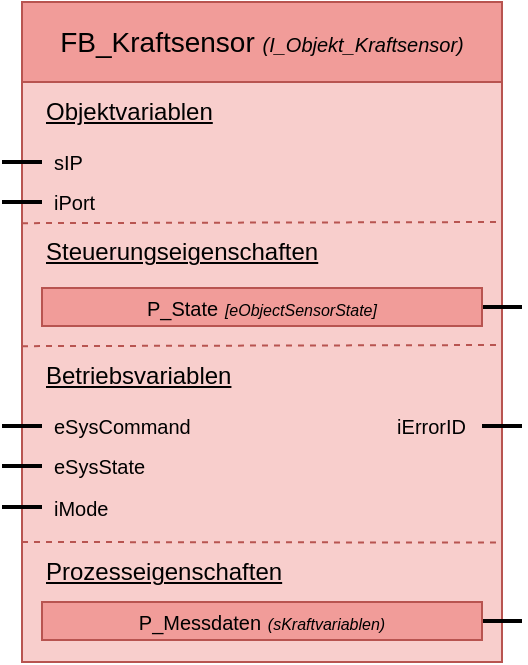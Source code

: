<mxfile version="25.0.3">
  <diagram name="Seite-1" id="sdpVUGcd8ZdfAYJY-DBQ">
    <mxGraphModel dx="791" dy="694" grid="1" gridSize="10" guides="1" tooltips="1" connect="1" arrows="1" fold="1" page="1" pageScale="1" pageWidth="827" pageHeight="1169" math="0" shadow="0">
      <root>
        <mxCell id="0" />
        <mxCell id="1" parent="0" />
        <mxCell id="eThXzIZxuzrMQbyXuAEO-1" value="FB_Kraftsensor&amp;nbsp;&lt;i&gt;&lt;font style=&quot;font-size: 10px;&quot;&gt;(I_Objekt_Kraftsensor)&lt;/font&gt;&lt;/i&gt;" style="rounded=0;whiteSpace=wrap;html=1;fillColor=#F19C99;strokeColor=#b85450;fontSize=14;" parent="1" vertex="1">
          <mxGeometry x="280" y="10" width="240" height="40" as="geometry" />
        </mxCell>
        <mxCell id="eThXzIZxuzrMQbyXuAEO-2" value="" style="rounded=0;whiteSpace=wrap;html=1;fillColor=#f8cecc;strokeColor=#b85450;" parent="1" vertex="1">
          <mxGeometry x="280" y="50" width="240" height="290" as="geometry" />
        </mxCell>
        <mxCell id="eThXzIZxuzrMQbyXuAEO-3" value="Steuerungseigenschaften" style="text;html=1;align=left;verticalAlign=middle;whiteSpace=wrap;rounded=0;fontStyle=4" parent="1" vertex="1">
          <mxGeometry x="290" y="120" width="220" height="30" as="geometry" />
        </mxCell>
        <mxCell id="eThXzIZxuzrMQbyXuAEO-19" value="" style="rounded=0;whiteSpace=wrap;html=1;fillColor=none;strokeColor=none;" parent="1" vertex="1">
          <mxGeometry x="290" y="160" width="220" height="20" as="geometry" />
        </mxCell>
        <mxCell id="eThXzIZxuzrMQbyXuAEO-27" value="Betriebsvariablen" style="text;html=1;align=left;verticalAlign=middle;whiteSpace=wrap;rounded=0;fontStyle=4" parent="1" vertex="1">
          <mxGeometry x="290" y="182" width="120" height="30" as="geometry" />
        </mxCell>
        <mxCell id="eThXzIZxuzrMQbyXuAEO-33" value="" style="rounded=0;whiteSpace=wrap;html=1;fillColor=none;strokeColor=none;" parent="1" vertex="1">
          <mxGeometry x="290" y="212" width="220" height="20" as="geometry" />
        </mxCell>
        <mxCell id="eThXzIZxuzrMQbyXuAEO-34" value="" style="endArrow=none;html=1;rounded=0;strokeWidth=2;" parent="1" source="eThXzIZxuzrMQbyXuAEO-33" edge="1">
          <mxGeometry width="50" height="50" relative="1" as="geometry">
            <mxPoint x="330" y="282" as="sourcePoint" />
            <mxPoint x="270" y="222" as="targetPoint" />
          </mxGeometry>
        </mxCell>
        <mxCell id="eThXzIZxuzrMQbyXuAEO-35" value="eSysCommand" style="text;html=1;align=left;verticalAlign=middle;whiteSpace=wrap;rounded=0;fontStyle=0;fontSize=10;" parent="1" vertex="1">
          <mxGeometry x="294" y="217" width="76" height="10" as="geometry" />
        </mxCell>
        <mxCell id="eThXzIZxuzrMQbyXuAEO-39" value="" style="endArrow=none;html=1;rounded=0;strokeWidth=2;" parent="1" edge="1">
          <mxGeometry width="50" height="50" relative="1" as="geometry">
            <mxPoint x="290" y="242" as="sourcePoint" />
            <mxPoint x="270" y="242" as="targetPoint" />
          </mxGeometry>
        </mxCell>
        <mxCell id="eThXzIZxuzrMQbyXuAEO-40" value="eSysState" style="text;html=1;align=left;verticalAlign=middle;whiteSpace=wrap;rounded=0;fontStyle=0;fontSize=10;" parent="1" vertex="1">
          <mxGeometry x="294" y="237" width="76" height="10" as="geometry" />
        </mxCell>
        <mxCell id="eThXzIZxuzrMQbyXuAEO-58" value="" style="endArrow=none;html=1;rounded=0;fillColor=#f8cecc;strokeColor=#b85450;entryX=1;entryY=0.464;entryDx=0;entryDy=0;entryPerimeter=0;exitX=0;exitY=0.466;exitDx=0;exitDy=0;exitPerimeter=0;strokeWidth=1;dashed=1;" parent="1" edge="1">
          <mxGeometry width="50" height="50" relative="1" as="geometry">
            <mxPoint x="280" y="182.08" as="sourcePoint" />
            <mxPoint x="520" y="181.5" as="targetPoint" />
          </mxGeometry>
        </mxCell>
        <mxCell id="RpQ9mGnAC0z5zZGKGi01-6" style="edgeStyle=orthogonalEdgeStyle;rounded=0;orthogonalLoop=1;jettySize=auto;html=1;endArrow=none;endFill=0;strokeWidth=2;" parent="1" edge="1">
          <mxGeometry relative="1" as="geometry">
            <mxPoint x="530" y="222" as="targetPoint" />
            <mxPoint x="510" y="222" as="sourcePoint" />
          </mxGeometry>
        </mxCell>
        <mxCell id="RpQ9mGnAC0z5zZGKGi01-7" value="iErrorID" style="text;html=1;align=right;verticalAlign=middle;whiteSpace=wrap;rounded=0;fontStyle=0;fontSize=10;" parent="1" vertex="1">
          <mxGeometry x="429" y="217" width="75" height="10" as="geometry" />
        </mxCell>
        <mxCell id="6S4e-w0pNIEhI715A2-k-7" value="" style="endArrow=none;html=1;rounded=0;strokeWidth=2;" parent="1" edge="1">
          <mxGeometry width="50" height="50" relative="1" as="geometry">
            <mxPoint x="290" y="262.5" as="sourcePoint" />
            <mxPoint x="270" y="262.5" as="targetPoint" />
          </mxGeometry>
        </mxCell>
        <mxCell id="6S4e-w0pNIEhI715A2-k-8" value="iMode&amp;nbsp;" style="text;html=1;align=left;verticalAlign=middle;whiteSpace=wrap;rounded=0;fontStyle=0;fontSize=10;" parent="1" vertex="1">
          <mxGeometry x="294" y="257.5" width="76" height="10" as="geometry" />
        </mxCell>
        <mxCell id="vvMoIllN2SGAD1flqvYT-18" style="edgeStyle=orthogonalEdgeStyle;rounded=0;orthogonalLoop=1;jettySize=auto;html=1;strokeWidth=2;endArrow=none;endFill=0;" parent="1" source="YqTv8qu6AUI8KKiwsQRL-7" edge="1">
          <mxGeometry relative="1" as="geometry">
            <mxPoint x="530" y="162.5" as="targetPoint" />
          </mxGeometry>
        </mxCell>
        <mxCell id="YqTv8qu6AUI8KKiwsQRL-7" value="&lt;font style=&quot;font-size: 10px;&quot;&gt;P_State&lt;/font&gt; &lt;font style=&quot;font-size: 8px;&quot;&gt;&lt;i&gt;[eObjectSensorState]&lt;/i&gt;&lt;/font&gt;" style="rounded=0;whiteSpace=wrap;html=1;fillColor=#F19C99;strokeColor=#b85450;fontSize=12;" parent="1" vertex="1">
          <mxGeometry x="290" y="153" width="220" height="19" as="geometry" />
        </mxCell>
        <mxCell id="YqTv8qu6AUI8KKiwsQRL-10" value="" style="endArrow=none;html=1;rounded=0;fillColor=#f8cecc;strokeColor=#b85450;exitX=0;exitY=0.792;exitDx=0;exitDy=0;exitPerimeter=0;strokeWidth=1;dashed=1;entryX=1;entryY=0.793;entryDx=0;entryDy=0;entryPerimeter=0;" parent="1" edge="1">
          <mxGeometry width="50" height="50" relative="1" as="geometry">
            <mxPoint x="280" y="280.0" as="sourcePoint" />
            <mxPoint x="520" y="280.29" as="targetPoint" />
          </mxGeometry>
        </mxCell>
        <mxCell id="YqTv8qu6AUI8KKiwsQRL-11" value="Prozesseigenschaften" style="text;html=1;align=left;verticalAlign=middle;whiteSpace=wrap;rounded=0;fontStyle=4" parent="1" vertex="1">
          <mxGeometry x="290" y="280" width="120" height="30" as="geometry" />
        </mxCell>
        <mxCell id="Dyl_zmfM2_daEXdo_0Mm-3" style="edgeStyle=orthogonalEdgeStyle;rounded=0;orthogonalLoop=1;jettySize=auto;html=1;strokeWidth=2;endArrow=none;endFill=0;" parent="1" source="YqTv8qu6AUI8KKiwsQRL-13" edge="1">
          <mxGeometry relative="1" as="geometry">
            <mxPoint x="530.0" y="319.5" as="targetPoint" />
          </mxGeometry>
        </mxCell>
        <mxCell id="YqTv8qu6AUI8KKiwsQRL-13" value="&lt;font style=&quot;font-size: 10px;&quot;&gt;P_Messdaten&lt;/font&gt;&amp;nbsp;&lt;font style=&quot;font-size: 8px;&quot;&gt;&lt;i&gt;(sKraftvariablen)&lt;/i&gt;&lt;/font&gt;" style="rounded=0;whiteSpace=wrap;html=1;fillColor=#F19C99;strokeColor=#b85450;fontSize=12;" parent="1" vertex="1">
          <mxGeometry x="290" y="310" width="220" height="19" as="geometry" />
        </mxCell>
        <mxCell id="kwF5IDM4YXNR0EJTPlkq-134" value="" style="endArrow=none;html=1;rounded=0;fillColor=#f8cecc;strokeColor=#b85450;entryX=1;entryY=0.464;entryDx=0;entryDy=0;entryPerimeter=0;exitX=0;exitY=0.466;exitDx=0;exitDy=0;exitPerimeter=0;strokeWidth=1;dashed=1;" parent="1" edge="1">
          <mxGeometry width="50" height="50" relative="1" as="geometry">
            <mxPoint x="280" y="120.58" as="sourcePoint" />
            <mxPoint x="520" y="120" as="targetPoint" />
          </mxGeometry>
        </mxCell>
        <mxCell id="kwF5IDM4YXNR0EJTPlkq-135" value="Objektvariablen" style="text;html=1;align=left;verticalAlign=middle;whiteSpace=wrap;rounded=0;fontStyle=4" parent="1" vertex="1">
          <mxGeometry x="290" y="50" width="220" height="30" as="geometry" />
        </mxCell>
        <mxCell id="vvMoIllN2SGAD1flqvYT-5" value="" style="rounded=0;whiteSpace=wrap;html=1;fillColor=none;strokeColor=none;" parent="1" vertex="1">
          <mxGeometry x="290" y="80" width="220" height="20" as="geometry" />
        </mxCell>
        <mxCell id="vvMoIllN2SGAD1flqvYT-6" value="" style="endArrow=none;html=1;rounded=0;strokeWidth=2;" parent="1" source="vvMoIllN2SGAD1flqvYT-5" edge="1">
          <mxGeometry width="50" height="50" relative="1" as="geometry">
            <mxPoint x="330" y="150" as="sourcePoint" />
            <mxPoint x="270" y="90" as="targetPoint" />
          </mxGeometry>
        </mxCell>
        <mxCell id="vvMoIllN2SGAD1flqvYT-7" value="sIP" style="text;html=1;align=left;verticalAlign=middle;whiteSpace=wrap;rounded=0;fontStyle=0;fontSize=10;" parent="1" vertex="1">
          <mxGeometry x="294" y="85" width="76" height="10" as="geometry" />
        </mxCell>
        <mxCell id="vvMoIllN2SGAD1flqvYT-8" value="" style="endArrow=none;html=1;rounded=0;strokeWidth=2;" parent="1" edge="1">
          <mxGeometry width="50" height="50" relative="1" as="geometry">
            <mxPoint x="290" y="110" as="sourcePoint" />
            <mxPoint x="270" y="110" as="targetPoint" />
          </mxGeometry>
        </mxCell>
        <mxCell id="vvMoIllN2SGAD1flqvYT-9" value="iPort" style="text;html=1;align=left;verticalAlign=middle;whiteSpace=wrap;rounded=0;fontStyle=0;fontSize=10;" parent="1" vertex="1">
          <mxGeometry x="294" y="105" width="76" height="10" as="geometry" />
        </mxCell>
      </root>
    </mxGraphModel>
  </diagram>
</mxfile>
